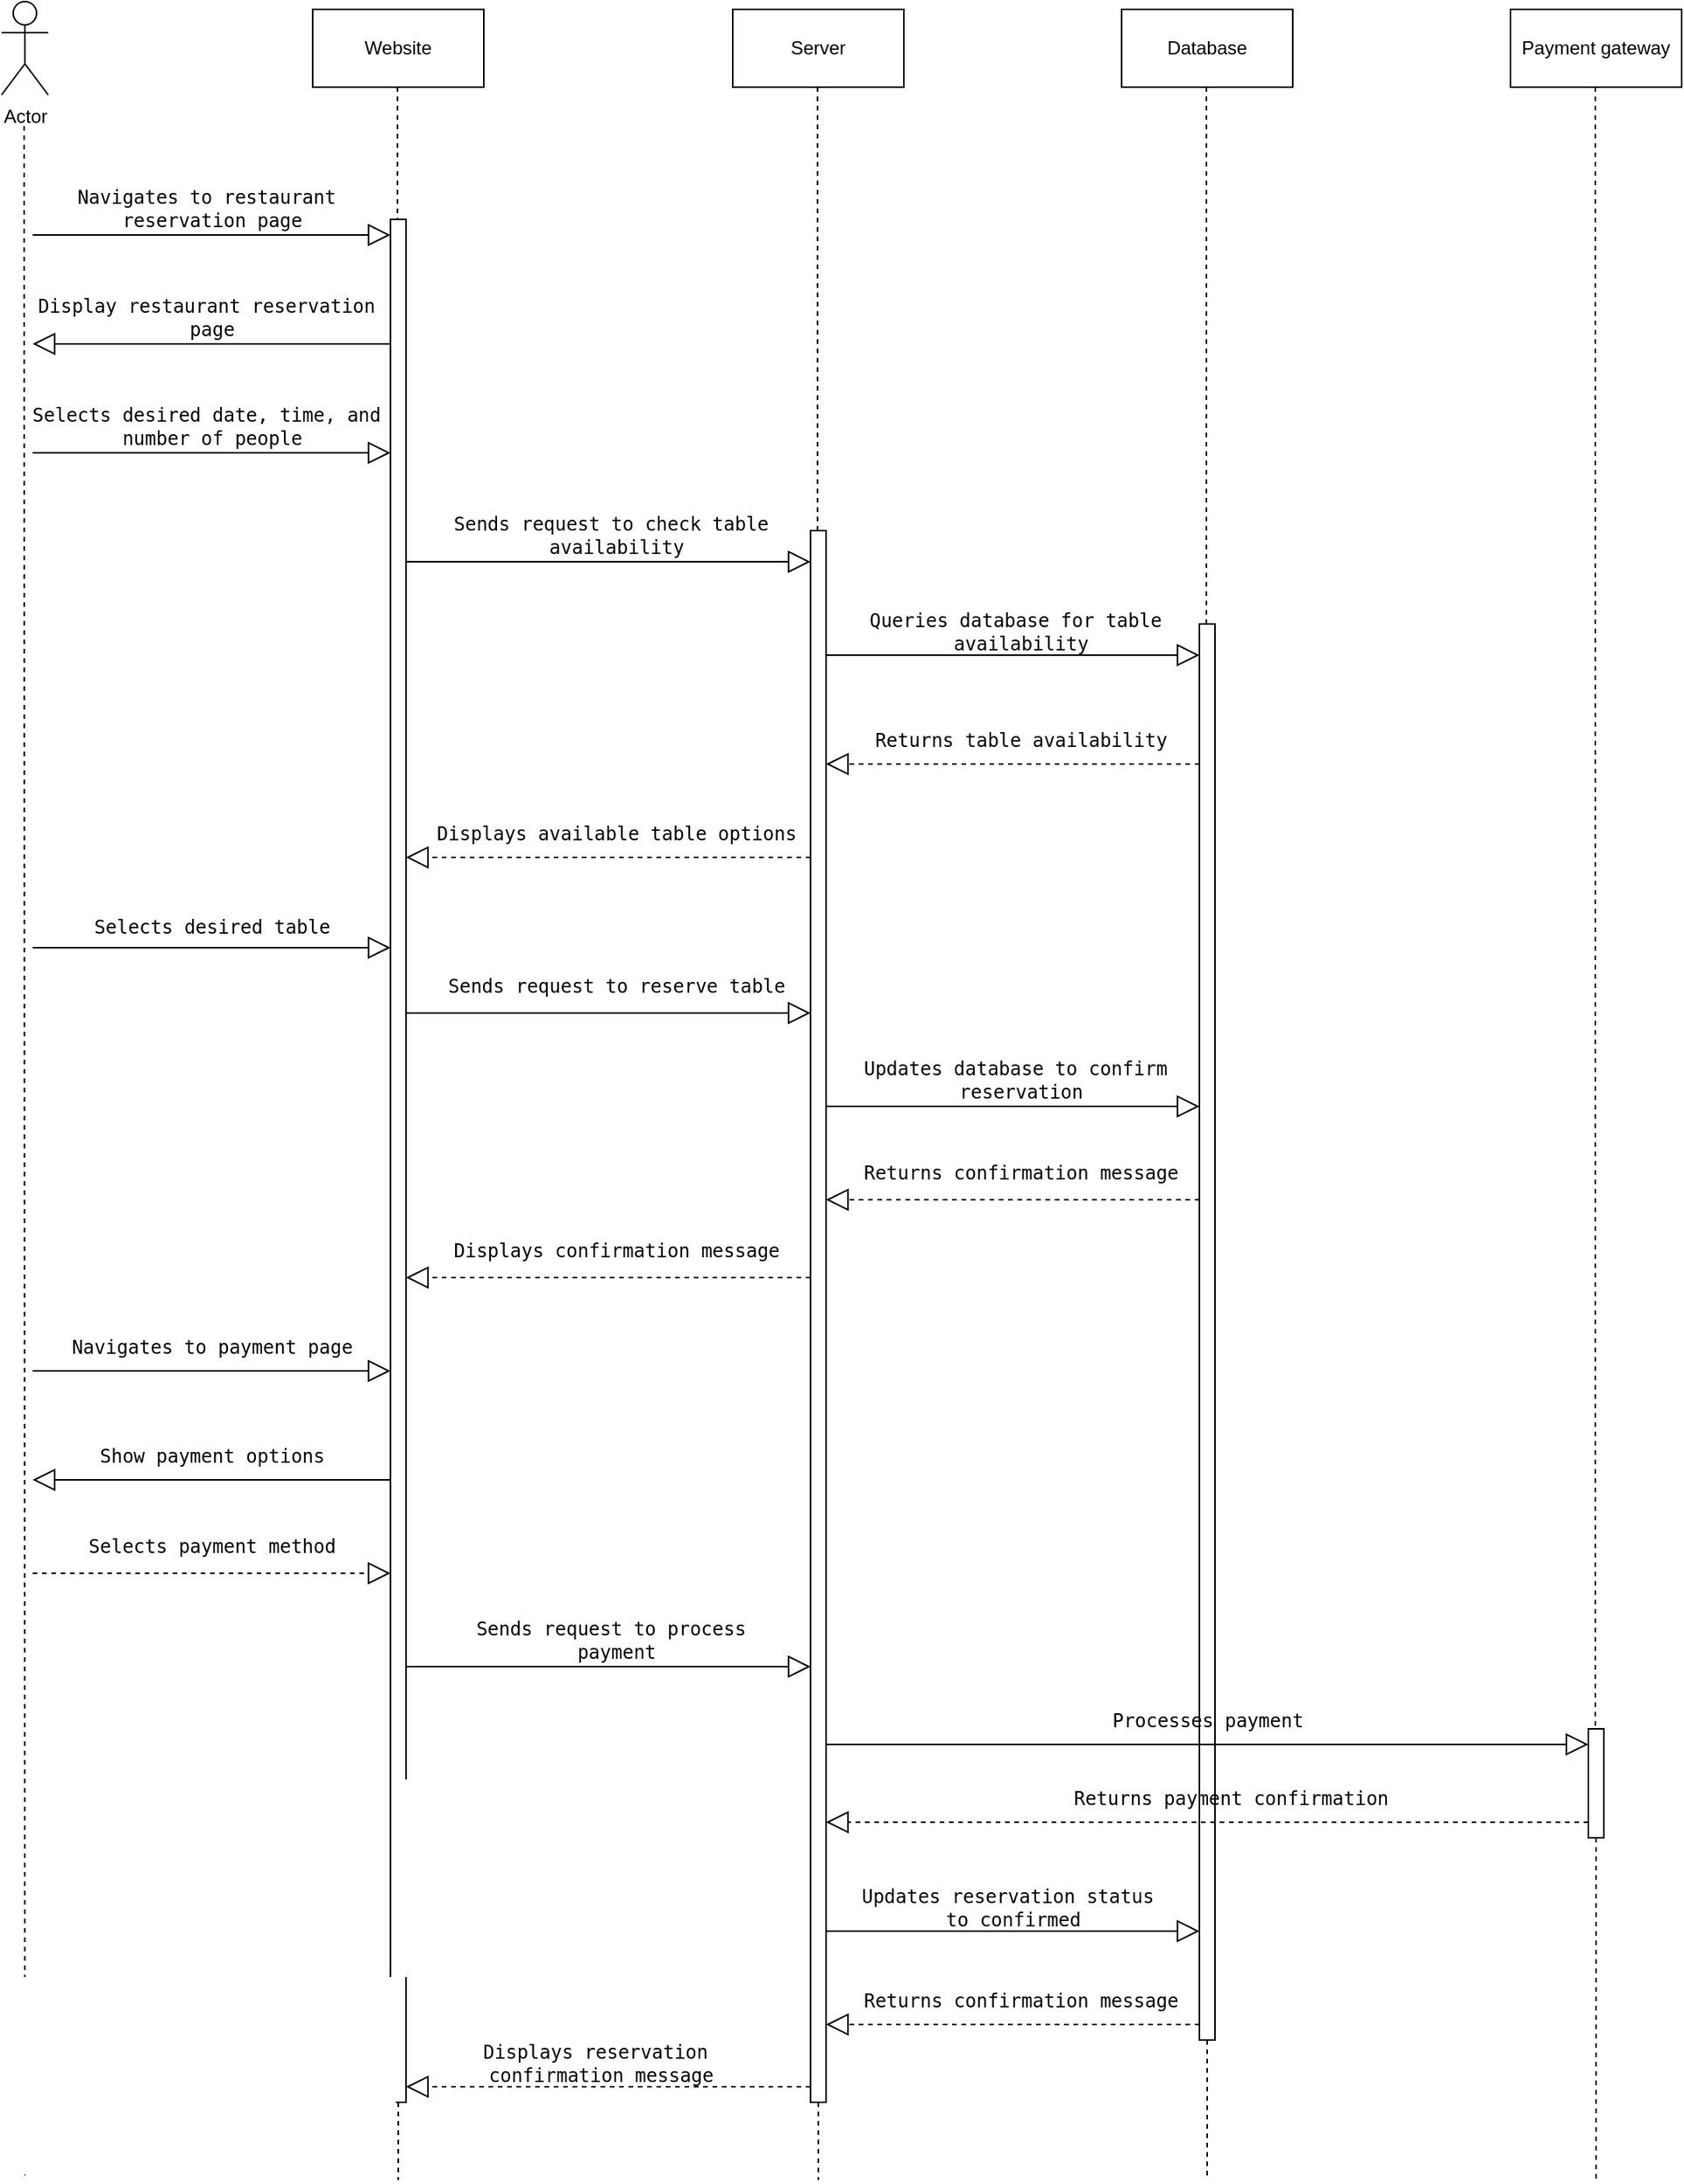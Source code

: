 <mxfile version="21.2.9" type="github">
  <diagram name="Page-1" id="-goPwTN756h73ukjILad">
    <mxGraphModel dx="954" dy="556" grid="1" gridSize="10" guides="1" tooltips="1" connect="1" arrows="1" fold="1" page="1" pageScale="1" pageWidth="1100" pageHeight="1700" math="0" shadow="0">
      <root>
        <mxCell id="0" />
        <mxCell id="1" parent="0" />
        <mxCell id="dRdP0X9jwfSAjt9PnGBZ-1" value="Actor" style="shape=umlActor;verticalLabelPosition=bottom;verticalAlign=top;html=1;outlineConnect=0;" parent="1" vertex="1">
          <mxGeometry x="90" y="40" width="30" height="60" as="geometry" />
        </mxCell>
        <mxCell id="dRdP0X9jwfSAjt9PnGBZ-2" value="Server" style="html=1;whiteSpace=wrap;" parent="1" vertex="1">
          <mxGeometry x="560" y="45" width="110" height="50" as="geometry" />
        </mxCell>
        <mxCell id="dRdP0X9jwfSAjt9PnGBZ-3" value="Website" style="html=1;whiteSpace=wrap;" parent="1" vertex="1">
          <mxGeometry x="290" y="45" width="110" height="50" as="geometry" />
        </mxCell>
        <mxCell id="dRdP0X9jwfSAjt9PnGBZ-4" value="" style="endArrow=none;dashed=1;endFill=0;endSize=12;html=1;rounded=0;" parent="1" edge="1">
          <mxGeometry width="160" relative="1" as="geometry">
            <mxPoint x="104.5" y="120" as="sourcePoint" />
            <mxPoint x="105" y="1440" as="targetPoint" />
          </mxGeometry>
        </mxCell>
        <mxCell id="dRdP0X9jwfSAjt9PnGBZ-5" value="" style="endArrow=none;dashed=1;endFill=0;endSize=12;html=1;rounded=0;" parent="1" source="dRdP0X9jwfSAjt9PnGBZ-55" edge="1">
          <mxGeometry width="160" relative="1" as="geometry">
            <mxPoint x="344.5" y="95" as="sourcePoint" />
            <mxPoint x="345" y="1440" as="targetPoint" />
          </mxGeometry>
        </mxCell>
        <mxCell id="dRdP0X9jwfSAjt9PnGBZ-7" value="" style="endArrow=none;dashed=1;endFill=0;endSize=12;html=1;rounded=0;" parent="1" source="dRdP0X9jwfSAjt9PnGBZ-57" edge="1">
          <mxGeometry width="160" relative="1" as="geometry">
            <mxPoint x="614.5" y="95" as="sourcePoint" />
            <mxPoint x="615" y="1440" as="targetPoint" />
          </mxGeometry>
        </mxCell>
        <mxCell id="dRdP0X9jwfSAjt9PnGBZ-8" value="Database" style="html=1;whiteSpace=wrap;" parent="1" vertex="1">
          <mxGeometry x="810" y="45" width="110" height="50" as="geometry" />
        </mxCell>
        <mxCell id="dRdP0X9jwfSAjt9PnGBZ-9" value="Payment gateway" style="html=1;whiteSpace=wrap;" parent="1" vertex="1">
          <mxGeometry x="1060" y="45" width="110" height="50" as="geometry" />
        </mxCell>
        <mxCell id="dRdP0X9jwfSAjt9PnGBZ-10" value="" style="endArrow=none;dashed=1;endFill=0;endSize=12;html=1;rounded=0;" parent="1" source="dRdP0X9jwfSAjt9PnGBZ-59" edge="1">
          <mxGeometry width="160" relative="1" as="geometry">
            <mxPoint x="864.5" y="95" as="sourcePoint" />
            <mxPoint x="865" y="1440" as="targetPoint" />
          </mxGeometry>
        </mxCell>
        <mxCell id="dRdP0X9jwfSAjt9PnGBZ-11" value="" style="endArrow=none;dashed=1;endFill=0;endSize=12;html=1;rounded=0;" parent="1" source="dRdP0X9jwfSAjt9PnGBZ-61" edge="1">
          <mxGeometry width="160" relative="1" as="geometry">
            <mxPoint x="1114.5" y="95" as="sourcePoint" />
            <mxPoint x="1115" y="1440" as="targetPoint" />
          </mxGeometry>
        </mxCell>
        <mxCell id="dRdP0X9jwfSAjt9PnGBZ-12" value="&lt;pre&gt;&lt;code class=&quot;!whitespace-pre hljs language-rust&quot;&gt;Navigates to restaurant &lt;br&gt;reservation page&lt;/code&gt;&lt;/pre&gt;" style="text;html=1;align=center;verticalAlign=middle;resizable=0;points=[];autosize=1;strokeColor=none;fillColor=none;" parent="1" vertex="1">
          <mxGeometry x="130" y="138" width="190" height="70" as="geometry" />
        </mxCell>
        <mxCell id="dRdP0X9jwfSAjt9PnGBZ-13" value="&lt;pre&gt;&lt;code class=&quot;!whitespace-pre hljs language-rust&quot;&gt;Display restaurant reservation &lt;br&gt;page&lt;/code&gt;&lt;/pre&gt;" style="text;html=1;align=center;verticalAlign=middle;resizable=0;points=[];autosize=1;strokeColor=none;fillColor=none;" parent="1" vertex="1">
          <mxGeometry x="105" y="208" width="240" height="70" as="geometry" />
        </mxCell>
        <mxCell id="dRdP0X9jwfSAjt9PnGBZ-14" value="&lt;pre&gt;&lt;code class=&quot;!whitespace-pre hljs language-rust&quot;&gt;Selects desired date, time, and &lt;br&gt;number of people&lt;/code&gt;&lt;/pre&gt;" style="text;html=1;align=center;verticalAlign=middle;resizable=0;points=[];autosize=1;strokeColor=none;fillColor=none;" parent="1" vertex="1">
          <mxGeometry x="100" y="278" width="250" height="70" as="geometry" />
        </mxCell>
        <mxCell id="dRdP0X9jwfSAjt9PnGBZ-15" value="&lt;pre&gt;&lt;code class=&quot;!whitespace-pre hljs language-rust&quot;&gt;Sends request to check table &lt;br&gt;availability&lt;/code&gt;&lt;/pre&gt;" style="text;html=1;align=center;verticalAlign=middle;resizable=0;points=[];autosize=1;strokeColor=none;fillColor=none;" parent="1" vertex="1">
          <mxGeometry x="370" y="348" width="230" height="70" as="geometry" />
        </mxCell>
        <mxCell id="dRdP0X9jwfSAjt9PnGBZ-16" value="&lt;pre&gt;&lt;code class=&quot;!whitespace-pre hljs language-rust&quot;&gt;Queries database for &lt;span class=&quot;hljs-title class_&quot;&gt;table&lt;/span&gt; &lt;br&gt;availability&lt;/code&gt;&lt;/pre&gt;" style="text;html=1;align=center;verticalAlign=middle;resizable=0;points=[];autosize=1;strokeColor=none;fillColor=none;" parent="1" vertex="1">
          <mxGeometry x="640" y="410" width="210" height="70" as="geometry" />
        </mxCell>
        <mxCell id="dRdP0X9jwfSAjt9PnGBZ-17" value="&lt;pre&gt;&lt;code class=&quot;!whitespace-pre hljs language-rust&quot;&gt;Returns table availability&lt;/code&gt;&lt;/pre&gt;" style="text;html=1;align=center;verticalAlign=middle;resizable=0;points=[];autosize=1;strokeColor=none;fillColor=none;" parent="1" vertex="1">
          <mxGeometry x="640" y="490" width="210" height="50" as="geometry" />
        </mxCell>
        <mxCell id="dRdP0X9jwfSAjt9PnGBZ-18" value="&lt;pre&gt;&lt;code class=&quot;!whitespace-pre hljs language-rust&quot;&gt;Displays available table options&lt;/code&gt;&lt;/pre&gt;" style="text;html=1;align=center;verticalAlign=middle;resizable=0;points=[];autosize=1;strokeColor=none;fillColor=none;" parent="1" vertex="1">
          <mxGeometry x="360" y="550" width="250" height="50" as="geometry" />
        </mxCell>
        <mxCell id="dRdP0X9jwfSAjt9PnGBZ-19" value="&lt;pre&gt;&lt;code class=&quot;!whitespace-pre hljs language-rust&quot;&gt;Selects desired table&lt;/code&gt;&lt;/pre&gt;" style="text;html=1;align=center;verticalAlign=middle;resizable=0;points=[];autosize=1;strokeColor=none;fillColor=none;" parent="1" vertex="1">
          <mxGeometry x="140" y="610" width="170" height="50" as="geometry" />
        </mxCell>
        <mxCell id="dRdP0X9jwfSAjt9PnGBZ-20" value="&lt;pre&gt;&lt;code class=&quot;!whitespace-pre hljs language-rust&quot;&gt;Sends request to reserve table&lt;/code&gt;&lt;/pre&gt;" style="text;html=1;align=center;verticalAlign=middle;resizable=0;points=[];autosize=1;strokeColor=none;fillColor=none;" parent="1" vertex="1">
          <mxGeometry x="370" y="648" width="230" height="50" as="geometry" />
        </mxCell>
        <mxCell id="dRdP0X9jwfSAjt9PnGBZ-21" value="&lt;pre&gt;&lt;code class=&quot;!whitespace-pre hljs language-rust&quot;&gt;Updates database to confirm &lt;br&gt;reservation&lt;/code&gt;&lt;/pre&gt;" style="text;html=1;align=center;verticalAlign=middle;resizable=0;points=[];autosize=1;strokeColor=none;fillColor=none;" parent="1" vertex="1">
          <mxGeometry x="635" y="698" width="220" height="70" as="geometry" />
        </mxCell>
        <mxCell id="dRdP0X9jwfSAjt9PnGBZ-22" value="&lt;pre&gt;&lt;code class=&quot;!whitespace-pre hljs language-rust&quot;&gt;Returns confirmation message&lt;/code&gt;&lt;/pre&gt;" style="text;html=1;align=center;verticalAlign=middle;resizable=0;points=[];autosize=1;strokeColor=none;fillColor=none;" parent="1" vertex="1">
          <mxGeometry x="635" y="768" width="220" height="50" as="geometry" />
        </mxCell>
        <mxCell id="dRdP0X9jwfSAjt9PnGBZ-23" value="&lt;pre&gt;&lt;code class=&quot;!whitespace-pre hljs language-rust&quot;&gt;Displays confirmation message&lt;/code&gt;&lt;/pre&gt;" style="text;html=1;align=center;verticalAlign=middle;resizable=0;points=[];autosize=1;strokeColor=none;fillColor=none;" parent="1" vertex="1">
          <mxGeometry x="370" y="818" width="230" height="50" as="geometry" />
        </mxCell>
        <mxCell id="dRdP0X9jwfSAjt9PnGBZ-24" value="&lt;pre&gt;&lt;code class=&quot;!whitespace-pre hljs language-rust&quot;&gt;Navigates to payment page&lt;/code&gt;&lt;/pre&gt;" style="text;html=1;align=center;verticalAlign=middle;resizable=0;points=[];autosize=1;strokeColor=none;fillColor=none;" parent="1" vertex="1">
          <mxGeometry x="125" y="880" width="200" height="50" as="geometry" />
        </mxCell>
        <mxCell id="dRdP0X9jwfSAjt9PnGBZ-25" value="&lt;pre&gt;&lt;code class=&quot;!whitespace-pre hljs language-rust&quot;&gt;Show payment options&lt;/code&gt;&lt;/pre&gt;" style="text;html=1;align=center;verticalAlign=middle;resizable=0;points=[];autosize=1;strokeColor=none;fillColor=none;" parent="1" vertex="1">
          <mxGeometry x="145" y="950" width="160" height="50" as="geometry" />
        </mxCell>
        <mxCell id="dRdP0X9jwfSAjt9PnGBZ-26" value="&lt;pre&gt;&lt;code class=&quot;!whitespace-pre hljs language-rust&quot;&gt;Selects payment method&lt;/code&gt;&lt;/pre&gt;" style="text;html=1;align=center;verticalAlign=middle;resizable=0;points=[];autosize=1;strokeColor=none;fillColor=none;" parent="1" vertex="1">
          <mxGeometry x="135" y="1008" width="180" height="50" as="geometry" />
        </mxCell>
        <mxCell id="dRdP0X9jwfSAjt9PnGBZ-27" value="&lt;pre&gt;&lt;code class=&quot;!whitespace-pre hljs language-rust&quot;&gt;Sends request to process &lt;br&gt;payment&lt;/code&gt;&lt;/pre&gt;" style="text;html=1;align=center;verticalAlign=middle;resizable=0;points=[];autosize=1;strokeColor=none;fillColor=none;" parent="1" vertex="1">
          <mxGeometry x="385" y="1058" width="200" height="70" as="geometry" />
        </mxCell>
        <mxCell id="dRdP0X9jwfSAjt9PnGBZ-30" value="&lt;pre&gt;&lt;code class=&quot;!whitespace-pre hljs language-rust&quot;&gt;Updates reservation status &lt;br&gt;to confirmed&lt;/code&gt;&lt;/pre&gt;" style="text;html=1;align=center;verticalAlign=middle;resizable=0;points=[];autosize=1;strokeColor=none;fillColor=none;" parent="1" vertex="1">
          <mxGeometry x="635" y="1230" width="210" height="70" as="geometry" />
        </mxCell>
        <mxCell id="dRdP0X9jwfSAjt9PnGBZ-31" value="&lt;pre&gt;&lt;code class=&quot;!whitespace-pre hljs language-rust&quot;&gt;Returns confirmation message&lt;/code&gt;&lt;/pre&gt;" style="text;html=1;align=center;verticalAlign=middle;resizable=0;points=[];autosize=1;strokeColor=none;fillColor=none;" parent="1" vertex="1">
          <mxGeometry x="635" y="1300" width="220" height="50" as="geometry" />
        </mxCell>
        <mxCell id="dRdP0X9jwfSAjt9PnGBZ-32" value="&lt;pre&gt;&lt;code class=&quot;!whitespace-pre hljs language-rust&quot;&gt;Displays reservation &lt;br&gt;confirmation message&lt;/code&gt;&lt;/pre&gt;" style="text;html=1;align=center;verticalAlign=middle;resizable=0;points=[];autosize=1;strokeColor=none;fillColor=none;" parent="1" vertex="1">
          <mxGeometry x="390" y="1330" width="170" height="70" as="geometry" />
        </mxCell>
        <mxCell id="dRdP0X9jwfSAjt9PnGBZ-33" value="" style="endArrow=block;endFill=0;endSize=12;html=1;rounded=0;" parent="1" edge="1">
          <mxGeometry width="160" relative="1" as="geometry">
            <mxPoint x="110" y="190" as="sourcePoint" />
            <mxPoint x="340" y="190" as="targetPoint" />
          </mxGeometry>
        </mxCell>
        <mxCell id="dRdP0X9jwfSAjt9PnGBZ-34" value="" style="endArrow=block;endFill=0;endSize=12;html=1;rounded=0;" parent="1" edge="1">
          <mxGeometry width="160" relative="1" as="geometry">
            <mxPoint x="340" y="260" as="sourcePoint" />
            <mxPoint x="110" y="260" as="targetPoint" />
          </mxGeometry>
        </mxCell>
        <mxCell id="dRdP0X9jwfSAjt9PnGBZ-35" value="" style="endArrow=block;endFill=0;endSize=12;html=1;rounded=0;" parent="1" edge="1">
          <mxGeometry width="160" relative="1" as="geometry">
            <mxPoint x="110" y="330" as="sourcePoint" />
            <mxPoint x="340" y="330" as="targetPoint" />
          </mxGeometry>
        </mxCell>
        <mxCell id="dRdP0X9jwfSAjt9PnGBZ-36" value="" style="endArrow=block;endFill=0;endSize=12;html=1;rounded=0;" parent="1" edge="1">
          <mxGeometry width="160" relative="1" as="geometry">
            <mxPoint x="110" y="648" as="sourcePoint" />
            <mxPoint x="340" y="648" as="targetPoint" />
          </mxGeometry>
        </mxCell>
        <mxCell id="dRdP0X9jwfSAjt9PnGBZ-37" value="" style="endArrow=block;endFill=0;endSize=12;html=1;rounded=0;" parent="1" edge="1">
          <mxGeometry width="160" relative="1" as="geometry">
            <mxPoint x="110" y="920" as="sourcePoint" />
            <mxPoint x="340" y="920" as="targetPoint" />
          </mxGeometry>
        </mxCell>
        <mxCell id="dRdP0X9jwfSAjt9PnGBZ-38" value="" style="endArrow=block;endFill=0;endSize=12;html=1;rounded=0;" parent="1" edge="1">
          <mxGeometry width="160" relative="1" as="geometry">
            <mxPoint x="340" y="990" as="sourcePoint" />
            <mxPoint x="110" y="990" as="targetPoint" />
          </mxGeometry>
        </mxCell>
        <mxCell id="dRdP0X9jwfSAjt9PnGBZ-39" value="" style="endArrow=block;endFill=0;endSize=12;html=1;rounded=0;dashed=1;" parent="1" edge="1">
          <mxGeometry width="160" relative="1" as="geometry">
            <mxPoint x="110" y="1050" as="sourcePoint" />
            <mxPoint x="340" y="1050" as="targetPoint" />
          </mxGeometry>
        </mxCell>
        <mxCell id="dRdP0X9jwfSAjt9PnGBZ-40" value="" style="endArrow=block;endFill=0;endSize=12;html=1;rounded=0;" parent="1" edge="1">
          <mxGeometry width="160" relative="1" as="geometry">
            <mxPoint x="350" y="400" as="sourcePoint" />
            <mxPoint x="610" y="400" as="targetPoint" />
          </mxGeometry>
        </mxCell>
        <mxCell id="dRdP0X9jwfSAjt9PnGBZ-41" value="" style="endArrow=block;endFill=0;endSize=12;html=1;rounded=0;dashed=1;" parent="1" edge="1">
          <mxGeometry width="160" relative="1" as="geometry">
            <mxPoint x="610" y="590" as="sourcePoint" />
            <mxPoint x="350" y="590" as="targetPoint" />
          </mxGeometry>
        </mxCell>
        <mxCell id="dRdP0X9jwfSAjt9PnGBZ-42" value="" style="endArrow=block;endFill=0;endSize=12;html=1;rounded=0;" parent="1" edge="1">
          <mxGeometry width="160" relative="1" as="geometry">
            <mxPoint x="350" y="690" as="sourcePoint" />
            <mxPoint x="610" y="690" as="targetPoint" />
          </mxGeometry>
        </mxCell>
        <mxCell id="dRdP0X9jwfSAjt9PnGBZ-43" value="" style="endArrow=block;endFill=0;endSize=12;html=1;rounded=0;dashed=1;" parent="1" edge="1">
          <mxGeometry width="160" relative="1" as="geometry">
            <mxPoint x="610" y="860" as="sourcePoint" />
            <mxPoint x="350" y="860" as="targetPoint" />
          </mxGeometry>
        </mxCell>
        <mxCell id="dRdP0X9jwfSAjt9PnGBZ-44" value="" style="endArrow=block;endFill=0;endSize=12;html=1;rounded=0;" parent="1" edge="1">
          <mxGeometry width="160" relative="1" as="geometry">
            <mxPoint x="350" y="1110" as="sourcePoint" />
            <mxPoint x="610" y="1110" as="targetPoint" />
          </mxGeometry>
        </mxCell>
        <mxCell id="dRdP0X9jwfSAjt9PnGBZ-45" value="" style="endArrow=block;endFill=0;endSize=12;html=1;rounded=0;dashed=1;" parent="1" edge="1">
          <mxGeometry width="160" relative="1" as="geometry">
            <mxPoint x="610" y="1380" as="sourcePoint" />
            <mxPoint x="350" y="1380" as="targetPoint" />
          </mxGeometry>
        </mxCell>
        <mxCell id="dRdP0X9jwfSAjt9PnGBZ-46" value="" style="endArrow=block;endFill=0;endSize=12;html=1;rounded=0;" parent="1" edge="1">
          <mxGeometry width="160" relative="1" as="geometry">
            <mxPoint x="620" y="460" as="sourcePoint" />
            <mxPoint x="860" y="460" as="targetPoint" />
          </mxGeometry>
        </mxCell>
        <mxCell id="dRdP0X9jwfSAjt9PnGBZ-47" value="" style="endArrow=block;endFill=0;endSize=12;html=1;rounded=0;dashed=1;" parent="1" edge="1">
          <mxGeometry width="160" relative="1" as="geometry">
            <mxPoint x="860" y="530" as="sourcePoint" />
            <mxPoint x="620" y="530" as="targetPoint" />
          </mxGeometry>
        </mxCell>
        <mxCell id="dRdP0X9jwfSAjt9PnGBZ-48" value="" style="endArrow=block;endFill=0;endSize=12;html=1;rounded=0;dashed=1;" parent="1" edge="1">
          <mxGeometry width="160" relative="1" as="geometry">
            <mxPoint x="860" y="810" as="sourcePoint" />
            <mxPoint x="620" y="810" as="targetPoint" />
          </mxGeometry>
        </mxCell>
        <mxCell id="dRdP0X9jwfSAjt9PnGBZ-49" value="" style="endArrow=block;endFill=0;endSize=12;html=1;rounded=0;" parent="1" edge="1">
          <mxGeometry width="160" relative="1" as="geometry">
            <mxPoint x="620" y="750" as="sourcePoint" />
            <mxPoint x="860" y="750" as="targetPoint" />
          </mxGeometry>
        </mxCell>
        <mxCell id="dRdP0X9jwfSAjt9PnGBZ-52" value="" style="endArrow=block;endFill=0;endSize=12;html=1;rounded=0;" parent="1" edge="1">
          <mxGeometry width="160" relative="1" as="geometry">
            <mxPoint x="620" y="1280" as="sourcePoint" />
            <mxPoint x="860" y="1280" as="targetPoint" />
          </mxGeometry>
        </mxCell>
        <mxCell id="dRdP0X9jwfSAjt9PnGBZ-53" value="" style="endArrow=block;endFill=0;endSize=12;html=1;rounded=0;dashed=1;" parent="1" edge="1">
          <mxGeometry width="160" relative="1" as="geometry">
            <mxPoint x="860" y="1340" as="sourcePoint" />
            <mxPoint x="620" y="1340" as="targetPoint" />
          </mxGeometry>
        </mxCell>
        <mxCell id="dRdP0X9jwfSAjt9PnGBZ-56" value="" style="endArrow=none;dashed=1;endFill=0;endSize=12;html=1;rounded=0;" parent="1" target="dRdP0X9jwfSAjt9PnGBZ-55" edge="1">
          <mxGeometry width="160" relative="1" as="geometry">
            <mxPoint x="344.5" y="95" as="sourcePoint" />
            <mxPoint x="345" y="1440" as="targetPoint" />
          </mxGeometry>
        </mxCell>
        <mxCell id="dRdP0X9jwfSAjt9PnGBZ-55" value="" style="html=1;points=[];perimeter=orthogonalPerimeter;outlineConnect=0;targetShapes=umlLifeline;portConstraint=eastwest;newEdgeStyle={&quot;edgeStyle&quot;:&quot;elbowEdgeStyle&quot;,&quot;elbow&quot;:&quot;vertical&quot;,&quot;curved&quot;:0,&quot;rounded&quot;:0};" parent="1" vertex="1">
          <mxGeometry x="340" y="180" width="10" height="1210" as="geometry" />
        </mxCell>
        <mxCell id="dRdP0X9jwfSAjt9PnGBZ-58" value="" style="endArrow=none;dashed=1;endFill=0;endSize=12;html=1;rounded=0;" parent="1" target="dRdP0X9jwfSAjt9PnGBZ-57" edge="1">
          <mxGeometry width="160" relative="1" as="geometry">
            <mxPoint x="614.5" y="95" as="sourcePoint" />
            <mxPoint x="615" y="1440" as="targetPoint" />
          </mxGeometry>
        </mxCell>
        <mxCell id="dRdP0X9jwfSAjt9PnGBZ-57" value="" style="html=1;points=[];perimeter=orthogonalPerimeter;outlineConnect=0;targetShapes=umlLifeline;portConstraint=eastwest;newEdgeStyle={&quot;edgeStyle&quot;:&quot;elbowEdgeStyle&quot;,&quot;elbow&quot;:&quot;vertical&quot;,&quot;curved&quot;:0,&quot;rounded&quot;:0};" parent="1" vertex="1">
          <mxGeometry x="610" y="380" width="10" height="1010" as="geometry" />
        </mxCell>
        <mxCell id="dRdP0X9jwfSAjt9PnGBZ-60" value="" style="endArrow=none;dashed=1;endFill=0;endSize=12;html=1;rounded=0;" parent="1" target="dRdP0X9jwfSAjt9PnGBZ-59" edge="1">
          <mxGeometry width="160" relative="1" as="geometry">
            <mxPoint x="864.5" y="95" as="sourcePoint" />
            <mxPoint x="865" y="1440" as="targetPoint" />
          </mxGeometry>
        </mxCell>
        <mxCell id="dRdP0X9jwfSAjt9PnGBZ-59" value="" style="html=1;points=[];perimeter=orthogonalPerimeter;outlineConnect=0;targetShapes=umlLifeline;portConstraint=eastwest;newEdgeStyle={&quot;edgeStyle&quot;:&quot;elbowEdgeStyle&quot;,&quot;elbow&quot;:&quot;vertical&quot;,&quot;curved&quot;:0,&quot;rounded&quot;:0};" parent="1" vertex="1">
          <mxGeometry x="860" y="440" width="10" height="910" as="geometry" />
        </mxCell>
        <mxCell id="dRdP0X9jwfSAjt9PnGBZ-62" value="" style="endArrow=none;dashed=1;endFill=0;endSize=12;html=1;rounded=0;" parent="1" target="dRdP0X9jwfSAjt9PnGBZ-61" edge="1">
          <mxGeometry width="160" relative="1" as="geometry">
            <mxPoint x="1114.5" y="95" as="sourcePoint" />
            <mxPoint x="1115" y="1440" as="targetPoint" />
          </mxGeometry>
        </mxCell>
        <mxCell id="dRdP0X9jwfSAjt9PnGBZ-61" value="" style="html=1;points=[];perimeter=orthogonalPerimeter;outlineConnect=0;targetShapes=umlLifeline;portConstraint=eastwest;newEdgeStyle={&quot;edgeStyle&quot;:&quot;elbowEdgeStyle&quot;,&quot;elbow&quot;:&quot;vertical&quot;,&quot;curved&quot;:0,&quot;rounded&quot;:0};" parent="1" vertex="1">
          <mxGeometry x="1110" y="1150" width="10" height="70" as="geometry" />
        </mxCell>
        <mxCell id="dRdP0X9jwfSAjt9PnGBZ-28" value="&lt;pre&gt;&lt;code class=&quot;!whitespace-pre hljs language-rust&quot;&gt;Processes payment&lt;/code&gt;&lt;/pre&gt;" style="text;html=1;align=center;verticalAlign=middle;resizable=0;points=[];autosize=1;strokeColor=none;fillColor=none;" parent="1" vertex="1">
          <mxGeometry x="795" y="1120" width="140" height="50" as="geometry" />
        </mxCell>
        <mxCell id="dRdP0X9jwfSAjt9PnGBZ-29" value="&lt;pre&gt;&lt;code class=&quot;!whitespace-pre hljs language-rust&quot;&gt;Returns payment confirmation&lt;/code&gt;&lt;/pre&gt;" style="text;html=1;align=center;verticalAlign=middle;resizable=0;points=[];autosize=1;strokeColor=none;fillColor=none;" parent="1" vertex="1">
          <mxGeometry x="770" y="1170" width="220" height="50" as="geometry" />
        </mxCell>
        <mxCell id="dRdP0X9jwfSAjt9PnGBZ-50" value="" style="endArrow=block;endFill=0;endSize=12;html=1;rounded=0;" parent="1" edge="1">
          <mxGeometry width="160" relative="1" as="geometry">
            <mxPoint x="620" y="1160" as="sourcePoint" />
            <mxPoint x="1110" y="1160" as="targetPoint" />
          </mxGeometry>
        </mxCell>
        <mxCell id="dRdP0X9jwfSAjt9PnGBZ-51" value="" style="endArrow=block;endFill=0;endSize=12;html=1;rounded=0;dashed=1;" parent="1" edge="1">
          <mxGeometry width="160" relative="1" as="geometry">
            <mxPoint x="1110" y="1210" as="sourcePoint" />
            <mxPoint x="620" y="1210" as="targetPoint" />
          </mxGeometry>
        </mxCell>
      </root>
    </mxGraphModel>
  </diagram>
</mxfile>
